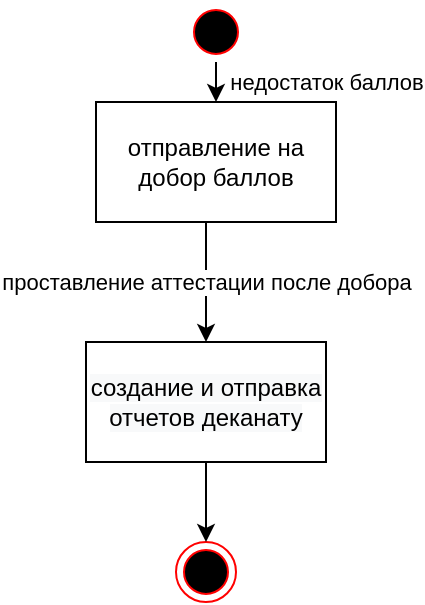 <mxfile version="20.3.0" type="device"><diagram id="EJhHLfrcXGNJyq58tMWN" name="Страница 1"><mxGraphModel dx="1038" dy="641" grid="1" gridSize="10" guides="1" tooltips="1" connect="1" arrows="1" fold="1" page="1" pageScale="1" pageWidth="827" pageHeight="1169" math="0" shadow="0"><root><mxCell id="0"/><mxCell id="1" parent="0"/><mxCell id="RYg7ya47uOsp-K9JGm8q-1" value="" style="ellipse;html=1;shape=endState;fillColor=#000000;strokeColor=#ff0000;" vertex="1" parent="1"><mxGeometry x="205" y="350" width="30" height="30" as="geometry"/></mxCell><mxCell id="RYg7ya47uOsp-K9JGm8q-8" value="недостаток баллов" style="edgeStyle=orthogonalEdgeStyle;rounded=0;orthogonalLoop=1;jettySize=auto;html=1;exitX=0.5;exitY=1;exitDx=0;exitDy=0;entryX=0.5;entryY=0;entryDx=0;entryDy=0;" edge="1" parent="1" source="RYg7ya47uOsp-K9JGm8q-3" target="RYg7ya47uOsp-K9JGm8q-7"><mxGeometry y="55" relative="1" as="geometry"><mxPoint as="offset"/></mxGeometry></mxCell><mxCell id="RYg7ya47uOsp-K9JGm8q-3" value="" style="ellipse;html=1;shape=startState;fillColor=#000000;strokeColor=#ff0000;" vertex="1" parent="1"><mxGeometry x="210" y="80" width="30" height="30" as="geometry"/></mxCell><mxCell id="RYg7ya47uOsp-K9JGm8q-11" value="проставление аттестации после добора" style="edgeStyle=orthogonalEdgeStyle;rounded=0;orthogonalLoop=1;jettySize=auto;html=1;entryX=0.5;entryY=0;entryDx=0;entryDy=0;" edge="1" parent="1" source="RYg7ya47uOsp-K9JGm8q-7" target="RYg7ya47uOsp-K9JGm8q-9"><mxGeometry relative="1" as="geometry"><Array as="points"><mxPoint x="220" y="250"/></Array></mxGeometry></mxCell><mxCell id="RYg7ya47uOsp-K9JGm8q-7" value="отправление на добор баллов" style="rounded=0;whiteSpace=wrap;html=1;" vertex="1" parent="1"><mxGeometry x="165" y="130" width="120" height="60" as="geometry"/></mxCell><mxCell id="RYg7ya47uOsp-K9JGm8q-13" style="edgeStyle=orthogonalEdgeStyle;rounded=0;orthogonalLoop=1;jettySize=auto;html=1;entryX=0.5;entryY=0;entryDx=0;entryDy=0;" edge="1" parent="1" source="RYg7ya47uOsp-K9JGm8q-9" target="RYg7ya47uOsp-K9JGm8q-1"><mxGeometry relative="1" as="geometry"/></mxCell><mxCell id="RYg7ya47uOsp-K9JGm8q-9" value="&lt;span style=&quot;color: rgb(0, 0, 0); font-family: Helvetica; font-size: 12px; font-style: normal; font-variant-ligatures: normal; font-variant-caps: normal; font-weight: 400; letter-spacing: normal; orphans: 2; text-align: center; text-indent: 0px; text-transform: none; widows: 2; word-spacing: 0px; -webkit-text-stroke-width: 0px; background-color: rgb(248, 249, 250); text-decoration-thickness: initial; text-decoration-style: initial; text-decoration-color: initial; float: none; display: inline !important;&quot;&gt;создание и отправка отчетов деканату&lt;/span&gt;" style="rounded=0;whiteSpace=wrap;html=1;" vertex="1" parent="1"><mxGeometry x="160" y="250" width="120" height="60" as="geometry"/></mxCell></root></mxGraphModel></diagram></mxfile>